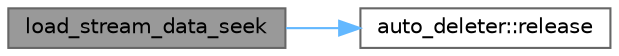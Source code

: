 digraph "load_stream_data_seek"
{
 // INTERACTIVE_SVG=YES
 // LATEX_PDF_SIZE
  bgcolor="transparent";
  edge [fontname=Helvetica,fontsize=10,labelfontname=Helvetica,labelfontsize=10];
  node [fontname=Helvetica,fontsize=10,shape=box,height=0.2,width=0.4];
  rankdir="LR";
  Node1 [id="Node000001",label="load_stream_data_seek",height=0.2,width=0.4,color="gray40", fillcolor="grey60", style="filled", fontcolor="black",tooltip=" "];
  Node1 -> Node2 [id="edge1_Node000001_Node000002",color="steelblue1",style="solid",tooltip=" "];
  Node2 [id="Node000002",label="auto_deleter::release",height=0.2,width=0.4,color="grey40", fillcolor="white", style="filled",URL="$d6/d78/structauto__deleter.html#a6c02cf0240e922064cbf4672bb4363ce",tooltip=" "];
}
